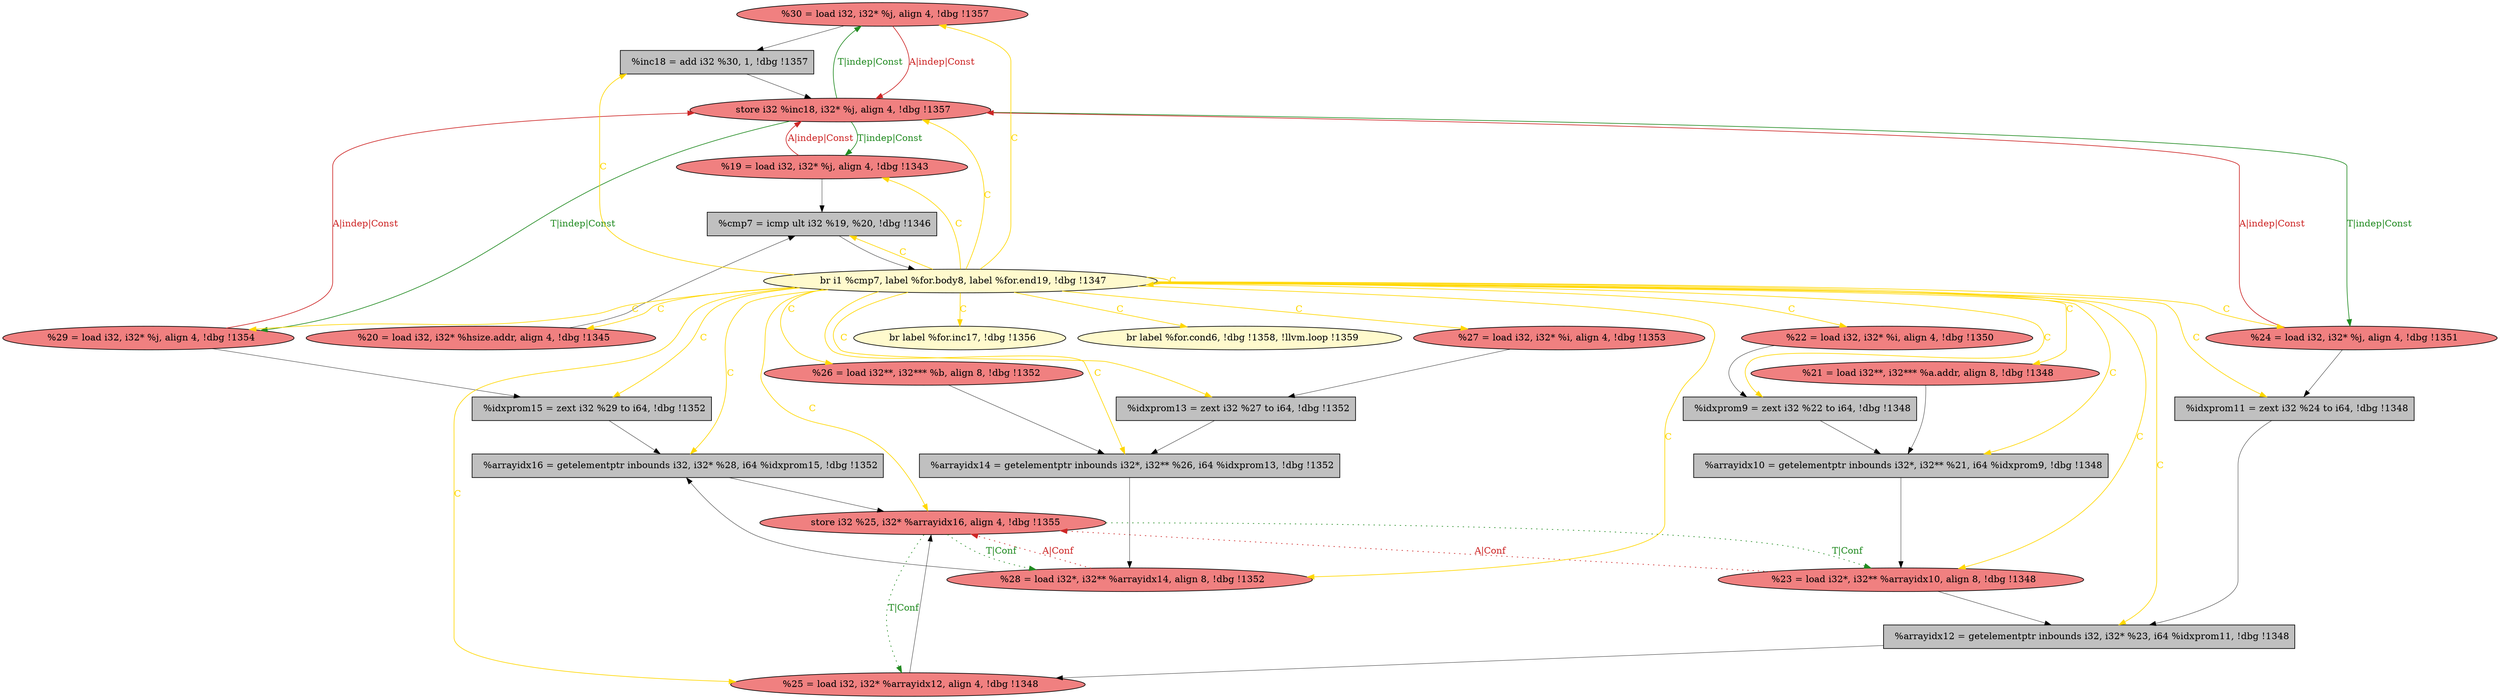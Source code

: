 
digraph G {


node1017 [fillcolor=lightcoral,label="  %30 = load i32, i32* %j, align 4, !dbg !1357",shape=ellipse,style=filled ]
node1015 [fillcolor=grey,label="  %arrayidx12 = getelementptr inbounds i32, i32* %23, i64 %idxprom11, !dbg !1348",shape=rectangle,style=filled ]
node1012 [fillcolor=lightcoral,label="  store i32 %25, i32* %arrayidx16, align 4, !dbg !1355",shape=ellipse,style=filled ]
node1011 [fillcolor=lightcoral,label="  %19 = load i32, i32* %j, align 4, !dbg !1343",shape=ellipse,style=filled ]
node1010 [fillcolor=grey,label="  %inc18 = add i32 %30, 1, !dbg !1357",shape=rectangle,style=filled ]
node1008 [fillcolor=lightcoral,label="  %23 = load i32*, i32** %arrayidx10, align 8, !dbg !1348",shape=ellipse,style=filled ]
node1007 [fillcolor=lightcoral,label="  store i32 %inc18, i32* %j, align 4, !dbg !1357",shape=ellipse,style=filled ]
node996 [fillcolor=grey,label="  %idxprom9 = zext i32 %22 to i64, !dbg !1348",shape=rectangle,style=filled ]
node1003 [fillcolor=lightcoral,label="  %20 = load i32, i32* %hsize.addr, align 4, !dbg !1345",shape=ellipse,style=filled ]
node993 [fillcolor=lightcoral,label="  %27 = load i32, i32* %i, align 4, !dbg !1353",shape=ellipse,style=filled ]
node991 [fillcolor=grey,label="  %idxprom13 = zext i32 %27 to i64, !dbg !1352",shape=rectangle,style=filled ]
node999 [fillcolor=lightcoral,label="  %24 = load i32, i32* %j, align 4, !dbg !1351",shape=ellipse,style=filled ]
node1009 [fillcolor=lightcoral,label="  %21 = load i32**, i32*** %a.addr, align 8, !dbg !1348",shape=ellipse,style=filled ]
node992 [fillcolor=grey,label="  %idxprom15 = zext i32 %29 to i64, !dbg !1352",shape=rectangle,style=filled ]
node994 [fillcolor=lightcoral,label="  %29 = load i32, i32* %j, align 4, !dbg !1354",shape=ellipse,style=filled ]
node1016 [fillcolor=lightcoral,label="  %25 = load i32, i32* %arrayidx12, align 4, !dbg !1348",shape=ellipse,style=filled ]
node1014 [fillcolor=grey,label="  %arrayidx10 = getelementptr inbounds i32*, i32** %21, i64 %idxprom9, !dbg !1348",shape=rectangle,style=filled ]
node997 [fillcolor=lightcoral,label="  %26 = load i32**, i32*** %b, align 8, !dbg !1352",shape=ellipse,style=filled ]
node998 [fillcolor=lemonchiffon,label="  br label %for.inc17, !dbg !1356",shape=ellipse,style=filled ]
node1000 [fillcolor=lightcoral,label="  %22 = load i32, i32* %i, align 4, !dbg !1350",shape=ellipse,style=filled ]
node1001 [fillcolor=grey,label="  %arrayidx14 = getelementptr inbounds i32*, i32** %26, i64 %idxprom13, !dbg !1352",shape=rectangle,style=filled ]
node1002 [fillcolor=grey,label="  %arrayidx16 = getelementptr inbounds i32, i32* %28, i64 %idxprom15, !dbg !1352",shape=rectangle,style=filled ]
node1013 [fillcolor=lemonchiffon,label="  br i1 %cmp7, label %for.body8, label %for.end19, !dbg !1347",shape=ellipse,style=filled ]
node995 [fillcolor=grey,label="  %idxprom11 = zext i32 %24 to i64, !dbg !1348",shape=rectangle,style=filled ]
node1004 [fillcolor=lightcoral,label="  %28 = load i32*, i32** %arrayidx14, align 8, !dbg !1352",shape=ellipse,style=filled ]
node1005 [fillcolor=grey,label="  %cmp7 = icmp ult i32 %19, %20, !dbg !1346",shape=rectangle,style=filled ]
node1006 [fillcolor=lemonchiffon,label="  br label %for.cond6, !dbg !1358, !llvm.loop !1359",shape=ellipse,style=filled ]

node1017->node1007 [style=solid,color=firebrick3,label="A|indep|Const",penwidth=1.0,fontcolor=firebrick3 ]
node1007->node1017 [style=solid,color=forestgreen,label="T|indep|Const",penwidth=1.0,fontcolor=forestgreen ]
node992->node1002 [style=solid,color=black,label="",penwidth=0.5,fontcolor=black ]
node995->node1015 [style=solid,color=black,label="",penwidth=0.5,fontcolor=black ]
node1012->node1008 [style=dotted,color=forestgreen,label="T|Conf",penwidth=1.0,fontcolor=forestgreen ]
node1010->node1007 [style=solid,color=black,label="",penwidth=0.5,fontcolor=black ]
node999->node995 [style=solid,color=black,label="",penwidth=0.5,fontcolor=black ]
node1007->node994 [style=solid,color=forestgreen,label="T|indep|Const",penwidth=1.0,fontcolor=forestgreen ]
node1007->node1011 [style=solid,color=forestgreen,label="T|indep|Const",penwidth=1.0,fontcolor=forestgreen ]
node994->node992 [style=solid,color=black,label="",penwidth=0.5,fontcolor=black ]
node1013->node991 [style=solid,color=gold,label="C",penwidth=1.0,fontcolor=gold ]
node1011->node1005 [style=solid,color=black,label="",penwidth=0.5,fontcolor=black ]
node1009->node1014 [style=solid,color=black,label="",penwidth=0.5,fontcolor=black ]
node1013->node1011 [style=solid,color=gold,label="C",penwidth=1.0,fontcolor=gold ]
node1013->node1007 [style=solid,color=gold,label="C",penwidth=1.0,fontcolor=gold ]
node1013->node998 [style=solid,color=gold,label="C",penwidth=1.0,fontcolor=gold ]
node999->node1007 [style=solid,color=firebrick3,label="A|indep|Const",penwidth=1.0,fontcolor=firebrick3 ]
node1000->node996 [style=solid,color=black,label="",penwidth=0.5,fontcolor=black ]
node1013->node1002 [style=solid,color=gold,label="C",penwidth=1.0,fontcolor=gold ]
node1013->node1015 [style=solid,color=gold,label="C",penwidth=1.0,fontcolor=gold ]
node1013->node999 [style=solid,color=gold,label="C",penwidth=1.0,fontcolor=gold ]
node1013->node1017 [style=solid,color=gold,label="C",penwidth=1.0,fontcolor=gold ]
node1013->node996 [style=solid,color=gold,label="C",penwidth=1.0,fontcolor=gold ]
node1013->node995 [style=solid,color=gold,label="C",penwidth=1.0,fontcolor=gold ]
node1004->node1012 [style=dotted,color=firebrick3,label="A|Conf",penwidth=1.0,fontcolor=firebrick3 ]
node1013->node1013 [style=solid,color=gold,label="C",penwidth=1.0,fontcolor=gold ]
node1012->node1016 [style=dotted,color=forestgreen,label="T|Conf",penwidth=1.0,fontcolor=forestgreen ]
node1013->node1004 [style=solid,color=gold,label="C",penwidth=1.0,fontcolor=gold ]
node1001->node1004 [style=solid,color=black,label="",penwidth=0.5,fontcolor=black ]
node1016->node1012 [style=solid,color=black,label="",penwidth=0.5,fontcolor=black ]
node1013->node994 [style=solid,color=gold,label="C",penwidth=1.0,fontcolor=gold ]
node1008->node1012 [style=dotted,color=firebrick3,label="A|Conf",penwidth=1.0,fontcolor=firebrick3 ]
node1003->node1005 [style=solid,color=black,label="",penwidth=0.5,fontcolor=black ]
node1013->node1003 [style=solid,color=gold,label="C",penwidth=1.0,fontcolor=gold ]
node1013->node1001 [style=solid,color=gold,label="C",penwidth=1.0,fontcolor=gold ]
node1013->node1012 [style=solid,color=gold,label="C",penwidth=1.0,fontcolor=gold ]
node1013->node997 [style=solid,color=gold,label="C",penwidth=1.0,fontcolor=gold ]
node997->node1001 [style=solid,color=black,label="",penwidth=0.5,fontcolor=black ]
node1013->node1016 [style=solid,color=gold,label="C",penwidth=1.0,fontcolor=gold ]
node1008->node1015 [style=solid,color=black,label="",penwidth=0.5,fontcolor=black ]
node1013->node1009 [style=solid,color=gold,label="C",penwidth=1.0,fontcolor=gold ]
node1002->node1012 [style=solid,color=black,label="",penwidth=0.5,fontcolor=black ]
node1013->node1005 [style=solid,color=gold,label="C",penwidth=1.0,fontcolor=gold ]
node1012->node1004 [style=dotted,color=forestgreen,label="T|Conf",penwidth=1.0,fontcolor=forestgreen ]
node996->node1014 [style=solid,color=black,label="",penwidth=0.5,fontcolor=black ]
node1015->node1016 [style=solid,color=black,label="",penwidth=0.5,fontcolor=black ]
node1005->node1013 [style=solid,color=black,label="",penwidth=0.5,fontcolor=black ]
node1013->node993 [style=solid,color=gold,label="C",penwidth=1.0,fontcolor=gold ]
node991->node1001 [style=solid,color=black,label="",penwidth=0.5,fontcolor=black ]
node1007->node999 [style=solid,color=forestgreen,label="T|indep|Const",penwidth=1.0,fontcolor=forestgreen ]
node993->node991 [style=solid,color=black,label="",penwidth=0.5,fontcolor=black ]
node1014->node1008 [style=solid,color=black,label="",penwidth=0.5,fontcolor=black ]
node1013->node1010 [style=solid,color=gold,label="C",penwidth=1.0,fontcolor=gold ]
node1013->node1000 [style=solid,color=gold,label="C",penwidth=1.0,fontcolor=gold ]
node1013->node992 [style=solid,color=gold,label="C",penwidth=1.0,fontcolor=gold ]
node1013->node1014 [style=solid,color=gold,label="C",penwidth=1.0,fontcolor=gold ]
node994->node1007 [style=solid,color=firebrick3,label="A|indep|Const",penwidth=1.0,fontcolor=firebrick3 ]
node1013->node1006 [style=solid,color=gold,label="C",penwidth=1.0,fontcolor=gold ]
node1013->node1008 [style=solid,color=gold,label="C",penwidth=1.0,fontcolor=gold ]
node1017->node1010 [style=solid,color=black,label="",penwidth=0.5,fontcolor=black ]
node1011->node1007 [style=solid,color=firebrick3,label="A|indep|Const",penwidth=1.0,fontcolor=firebrick3 ]
node1004->node1002 [style=solid,color=black,label="",penwidth=0.5,fontcolor=black ]


}
